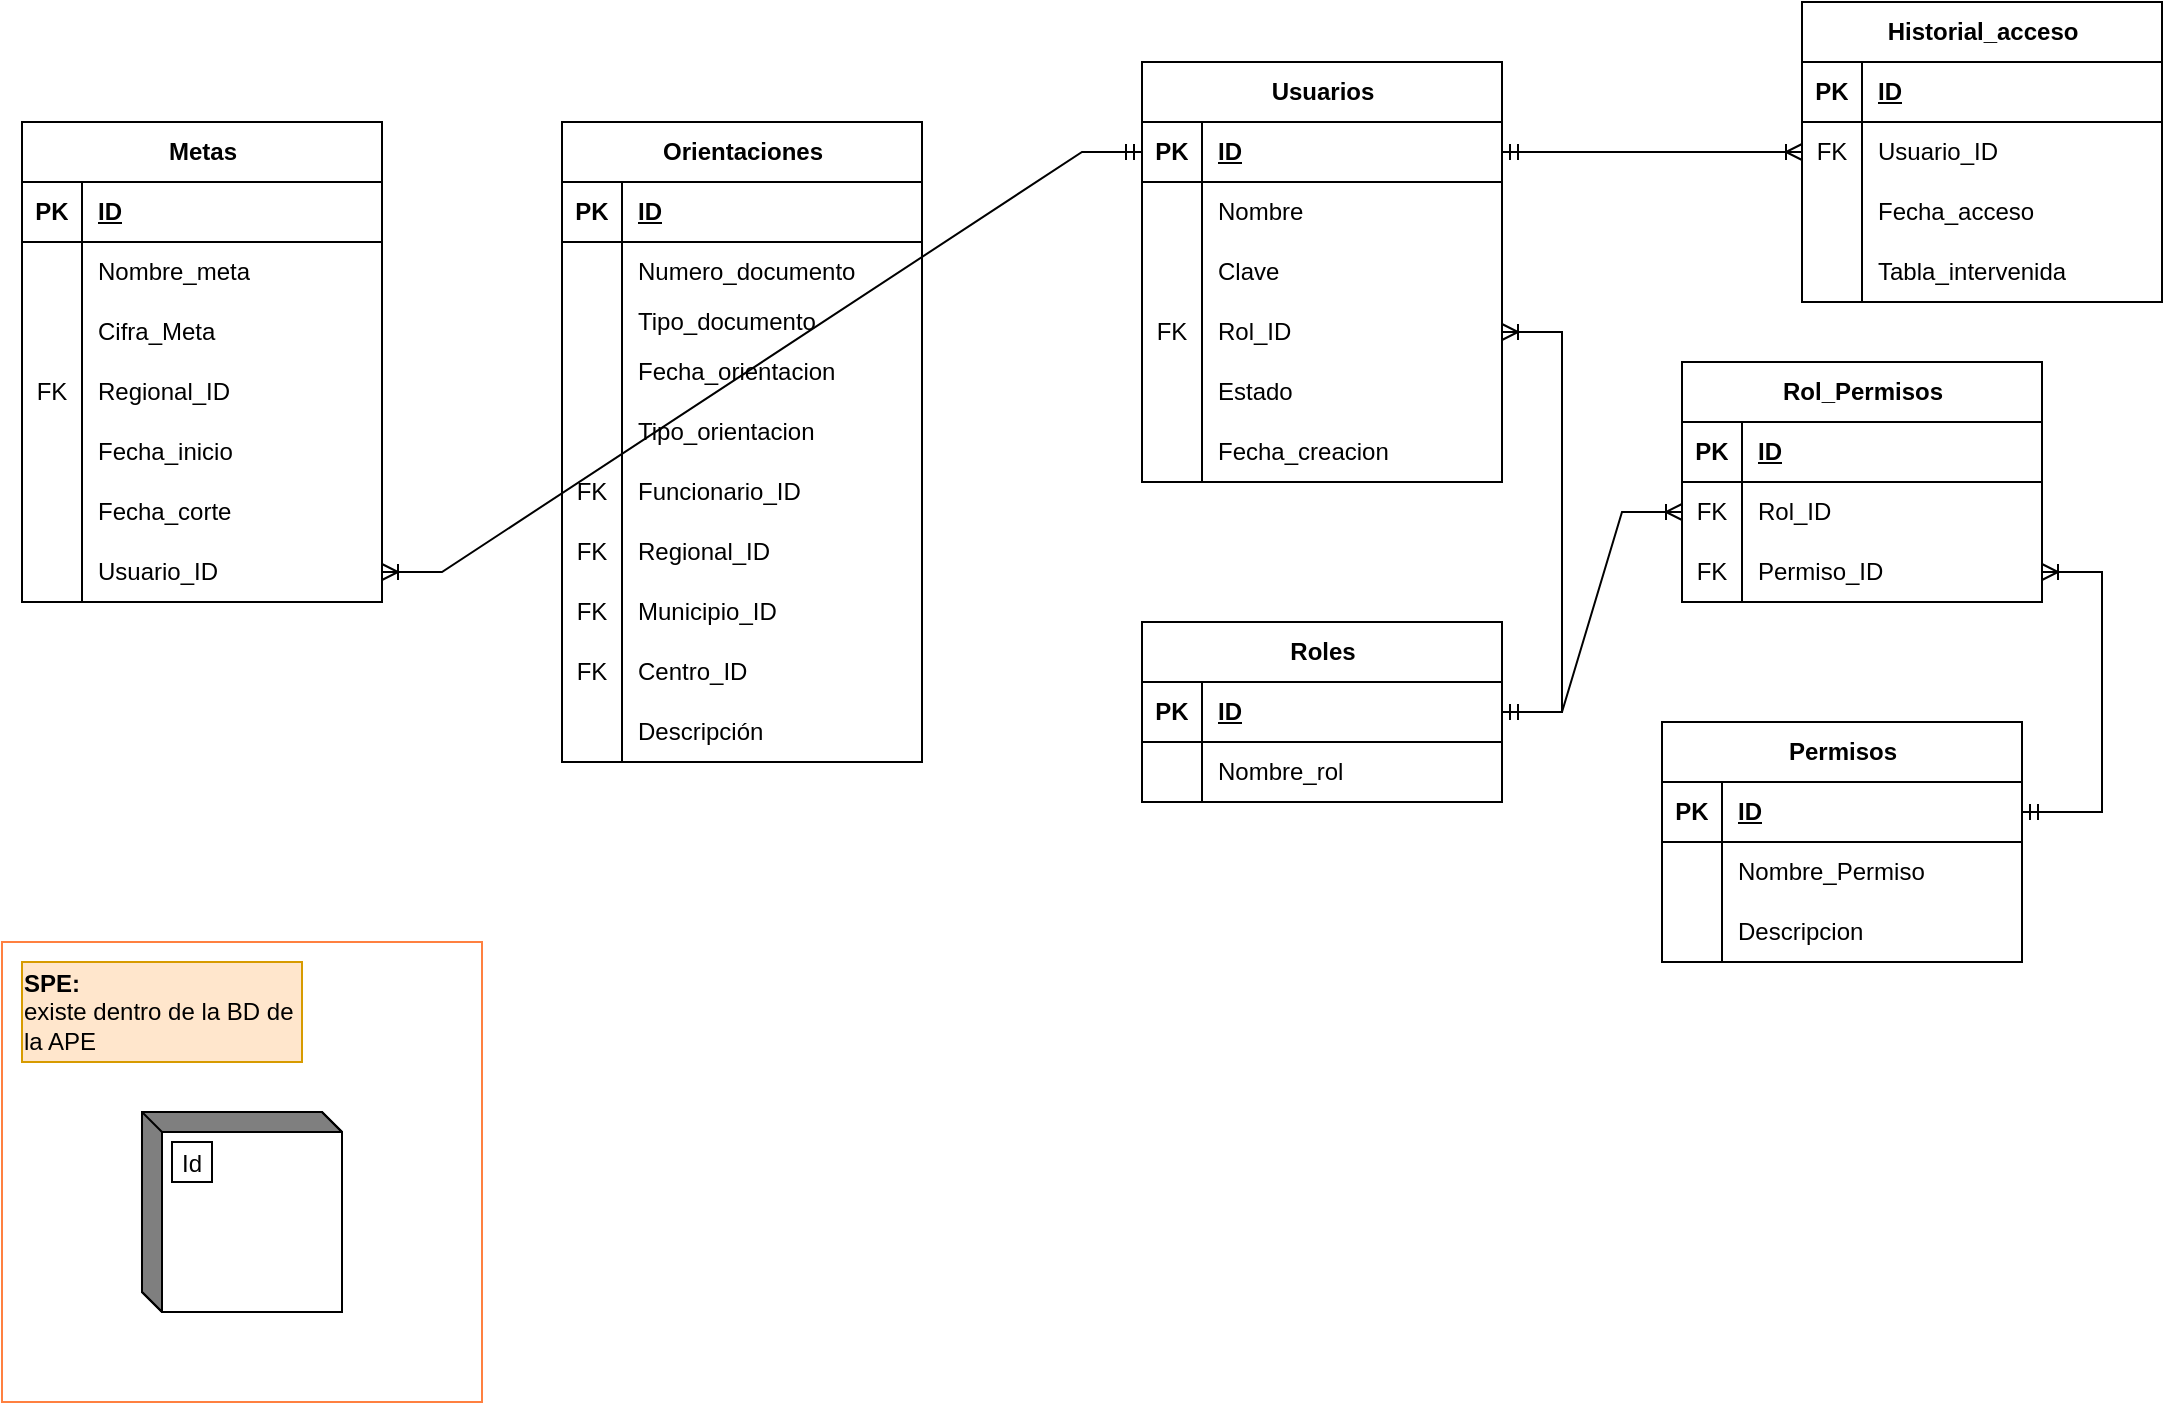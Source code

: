 <mxfile version="24.9.3">
  <diagram name="Page-1" id="6133507b-19e7-1e82-6fc7-422aa6c4b21f">
    <mxGraphModel dx="1290" dy="566" grid="1" gridSize="10" guides="1" tooltips="1" connect="1" arrows="1" fold="1" page="1" pageScale="1" pageWidth="1100" pageHeight="850" background="none" math="0" shadow="0">
      <root>
        <mxCell id="0" />
        <mxCell id="1" parent="0" />
        <mxCell id="ESO8Me-91Y46Z3Mk1eED-2" value="Orientaciones" style="shape=table;startSize=30;container=1;collapsible=1;childLayout=tableLayout;fixedRows=1;rowLines=0;fontStyle=1;align=center;resizeLast=1;html=1;" parent="1" vertex="1">
          <mxGeometry x="280" y="80" width="180" height="320" as="geometry" />
        </mxCell>
        <mxCell id="ESO8Me-91Y46Z3Mk1eED-3" value="" style="shape=tableRow;horizontal=0;startSize=0;swimlaneHead=0;swimlaneBody=0;fillColor=none;collapsible=0;dropTarget=0;points=[[0,0.5],[1,0.5]];portConstraint=eastwest;top=0;left=0;right=0;bottom=1;" parent="ESO8Me-91Y46Z3Mk1eED-2" vertex="1">
          <mxGeometry y="30" width="180" height="30" as="geometry" />
        </mxCell>
        <mxCell id="ESO8Me-91Y46Z3Mk1eED-4" value="PK" style="shape=partialRectangle;connectable=0;fillColor=none;top=0;left=0;bottom=0;right=0;fontStyle=1;overflow=hidden;whiteSpace=wrap;html=1;" parent="ESO8Me-91Y46Z3Mk1eED-3" vertex="1">
          <mxGeometry width="30" height="30" as="geometry">
            <mxRectangle width="30" height="30" as="alternateBounds" />
          </mxGeometry>
        </mxCell>
        <mxCell id="ESO8Me-91Y46Z3Mk1eED-5" value="ID" style="shape=partialRectangle;connectable=0;fillColor=none;top=0;left=0;bottom=0;right=0;align=left;spacingLeft=6;fontStyle=5;overflow=hidden;whiteSpace=wrap;html=1;" parent="ESO8Me-91Y46Z3Mk1eED-3" vertex="1">
          <mxGeometry x="30" width="150" height="30" as="geometry">
            <mxRectangle width="150" height="30" as="alternateBounds" />
          </mxGeometry>
        </mxCell>
        <mxCell id="ESO8Me-91Y46Z3Mk1eED-6" value="" style="shape=tableRow;horizontal=0;startSize=0;swimlaneHead=0;swimlaneBody=0;fillColor=none;collapsible=0;dropTarget=0;points=[[0,0.5],[1,0.5]];portConstraint=eastwest;top=0;left=0;right=0;bottom=0;" parent="ESO8Me-91Y46Z3Mk1eED-2" vertex="1">
          <mxGeometry y="60" width="180" height="30" as="geometry" />
        </mxCell>
        <mxCell id="ESO8Me-91Y46Z3Mk1eED-7" value="" style="shape=partialRectangle;connectable=0;fillColor=none;top=0;left=0;bottom=0;right=0;editable=1;overflow=hidden;whiteSpace=wrap;html=1;" parent="ESO8Me-91Y46Z3Mk1eED-6" vertex="1">
          <mxGeometry width="30" height="30" as="geometry">
            <mxRectangle width="30" height="30" as="alternateBounds" />
          </mxGeometry>
        </mxCell>
        <mxCell id="ESO8Me-91Y46Z3Mk1eED-8" value="Numero_documento" style="shape=partialRectangle;connectable=0;fillColor=none;top=0;left=0;bottom=0;right=0;align=left;spacingLeft=6;overflow=hidden;whiteSpace=wrap;html=1;" parent="ESO8Me-91Y46Z3Mk1eED-6" vertex="1">
          <mxGeometry x="30" width="150" height="30" as="geometry">
            <mxRectangle width="150" height="30" as="alternateBounds" />
          </mxGeometry>
        </mxCell>
        <mxCell id="ESO8Me-91Y46Z3Mk1eED-9" value="" style="shape=tableRow;horizontal=0;startSize=0;swimlaneHead=0;swimlaneBody=0;fillColor=none;collapsible=0;dropTarget=0;points=[[0,0.5],[1,0.5]];portConstraint=eastwest;top=0;left=0;right=0;bottom=0;" parent="ESO8Me-91Y46Z3Mk1eED-2" vertex="1">
          <mxGeometry y="90" width="180" height="20" as="geometry" />
        </mxCell>
        <mxCell id="ESO8Me-91Y46Z3Mk1eED-10" value="" style="shape=partialRectangle;connectable=0;fillColor=none;top=0;left=0;bottom=0;right=0;editable=1;overflow=hidden;whiteSpace=wrap;html=1;" parent="ESO8Me-91Y46Z3Mk1eED-9" vertex="1">
          <mxGeometry width="30" height="20" as="geometry">
            <mxRectangle width="30" height="20" as="alternateBounds" />
          </mxGeometry>
        </mxCell>
        <mxCell id="ESO8Me-91Y46Z3Mk1eED-11" value="Tipo_documento" style="shape=partialRectangle;connectable=0;fillColor=none;top=0;left=0;bottom=0;right=0;align=left;spacingLeft=6;overflow=hidden;whiteSpace=wrap;html=1;" parent="ESO8Me-91Y46Z3Mk1eED-9" vertex="1">
          <mxGeometry x="30" width="150" height="20" as="geometry">
            <mxRectangle width="150" height="20" as="alternateBounds" />
          </mxGeometry>
        </mxCell>
        <mxCell id="ESO8Me-91Y46Z3Mk1eED-12" value="" style="shape=tableRow;horizontal=0;startSize=0;swimlaneHead=0;swimlaneBody=0;fillColor=none;collapsible=0;dropTarget=0;points=[[0,0.5],[1,0.5]];portConstraint=eastwest;top=0;left=0;right=0;bottom=0;" parent="ESO8Me-91Y46Z3Mk1eED-2" vertex="1">
          <mxGeometry y="110" width="180" height="30" as="geometry" />
        </mxCell>
        <mxCell id="ESO8Me-91Y46Z3Mk1eED-13" value="" style="shape=partialRectangle;connectable=0;fillColor=none;top=0;left=0;bottom=0;right=0;editable=1;overflow=hidden;whiteSpace=wrap;html=1;" parent="ESO8Me-91Y46Z3Mk1eED-12" vertex="1">
          <mxGeometry width="30" height="30" as="geometry">
            <mxRectangle width="30" height="30" as="alternateBounds" />
          </mxGeometry>
        </mxCell>
        <mxCell id="ESO8Me-91Y46Z3Mk1eED-14" value="Fecha_orientacion" style="shape=partialRectangle;connectable=0;fillColor=none;top=0;left=0;bottom=0;right=0;align=left;spacingLeft=6;overflow=hidden;whiteSpace=wrap;html=1;" parent="ESO8Me-91Y46Z3Mk1eED-12" vertex="1">
          <mxGeometry x="30" width="150" height="30" as="geometry">
            <mxRectangle width="150" height="30" as="alternateBounds" />
          </mxGeometry>
        </mxCell>
        <mxCell id="ESO8Me-91Y46Z3Mk1eED-16" value="" style="shape=tableRow;horizontal=0;startSize=0;swimlaneHead=0;swimlaneBody=0;fillColor=none;collapsible=0;dropTarget=0;points=[[0,0.5],[1,0.5]];portConstraint=eastwest;top=0;left=0;right=0;bottom=0;" parent="ESO8Me-91Y46Z3Mk1eED-2" vertex="1">
          <mxGeometry y="140" width="180" height="30" as="geometry" />
        </mxCell>
        <mxCell id="ESO8Me-91Y46Z3Mk1eED-17" value="" style="shape=partialRectangle;connectable=0;fillColor=none;top=0;left=0;bottom=0;right=0;editable=1;overflow=hidden;whiteSpace=wrap;html=1;" parent="ESO8Me-91Y46Z3Mk1eED-16" vertex="1">
          <mxGeometry width="30" height="30" as="geometry">
            <mxRectangle width="30" height="30" as="alternateBounds" />
          </mxGeometry>
        </mxCell>
        <mxCell id="ESO8Me-91Y46Z3Mk1eED-18" value="Tipo_orientacion" style="shape=partialRectangle;connectable=0;fillColor=none;top=0;left=0;bottom=0;right=0;align=left;spacingLeft=6;overflow=hidden;whiteSpace=wrap;html=1;" parent="ESO8Me-91Y46Z3Mk1eED-16" vertex="1">
          <mxGeometry x="30" width="150" height="30" as="geometry">
            <mxRectangle width="150" height="30" as="alternateBounds" />
          </mxGeometry>
        </mxCell>
        <mxCell id="ESO8Me-91Y46Z3Mk1eED-19" value="" style="shape=tableRow;horizontal=0;startSize=0;swimlaneHead=0;swimlaneBody=0;fillColor=none;collapsible=0;dropTarget=0;points=[[0,0.5],[1,0.5]];portConstraint=eastwest;top=0;left=0;right=0;bottom=0;" parent="ESO8Me-91Y46Z3Mk1eED-2" vertex="1">
          <mxGeometry y="170" width="180" height="30" as="geometry" />
        </mxCell>
        <mxCell id="ESO8Me-91Y46Z3Mk1eED-20" value="FK" style="shape=partialRectangle;connectable=0;fillColor=none;top=0;left=0;bottom=0;right=0;editable=1;overflow=hidden;whiteSpace=wrap;html=1;" parent="ESO8Me-91Y46Z3Mk1eED-19" vertex="1">
          <mxGeometry width="30" height="30" as="geometry">
            <mxRectangle width="30" height="30" as="alternateBounds" />
          </mxGeometry>
        </mxCell>
        <mxCell id="ESO8Me-91Y46Z3Mk1eED-21" value="Funcionario_ID" style="shape=partialRectangle;connectable=0;fillColor=none;top=0;left=0;bottom=0;right=0;align=left;spacingLeft=6;overflow=hidden;whiteSpace=wrap;html=1;" parent="ESO8Me-91Y46Z3Mk1eED-19" vertex="1">
          <mxGeometry x="30" width="150" height="30" as="geometry">
            <mxRectangle width="150" height="30" as="alternateBounds" />
          </mxGeometry>
        </mxCell>
        <mxCell id="ESO8Me-91Y46Z3Mk1eED-22" value="" style="shape=tableRow;horizontal=0;startSize=0;swimlaneHead=0;swimlaneBody=0;fillColor=none;collapsible=0;dropTarget=0;points=[[0,0.5],[1,0.5]];portConstraint=eastwest;top=0;left=0;right=0;bottom=0;" parent="ESO8Me-91Y46Z3Mk1eED-2" vertex="1">
          <mxGeometry y="200" width="180" height="30" as="geometry" />
        </mxCell>
        <mxCell id="ESO8Me-91Y46Z3Mk1eED-23" value="&lt;div&gt;FK&lt;/div&gt;" style="shape=partialRectangle;connectable=0;fillColor=none;top=0;left=0;bottom=0;right=0;editable=1;overflow=hidden;whiteSpace=wrap;html=1;" parent="ESO8Me-91Y46Z3Mk1eED-22" vertex="1">
          <mxGeometry width="30" height="30" as="geometry">
            <mxRectangle width="30" height="30" as="alternateBounds" />
          </mxGeometry>
        </mxCell>
        <mxCell id="ESO8Me-91Y46Z3Mk1eED-24" value="Regional_ID" style="shape=partialRectangle;connectable=0;fillColor=none;top=0;left=0;bottom=0;right=0;align=left;spacingLeft=6;overflow=hidden;whiteSpace=wrap;html=1;" parent="ESO8Me-91Y46Z3Mk1eED-22" vertex="1">
          <mxGeometry x="30" width="150" height="30" as="geometry">
            <mxRectangle width="150" height="30" as="alternateBounds" />
          </mxGeometry>
        </mxCell>
        <mxCell id="ESO8Me-91Y46Z3Mk1eED-25" value="" style="shape=tableRow;horizontal=0;startSize=0;swimlaneHead=0;swimlaneBody=0;fillColor=none;collapsible=0;dropTarget=0;points=[[0,0.5],[1,0.5]];portConstraint=eastwest;top=0;left=0;right=0;bottom=0;" parent="ESO8Me-91Y46Z3Mk1eED-2" vertex="1">
          <mxGeometry y="230" width="180" height="30" as="geometry" />
        </mxCell>
        <mxCell id="ESO8Me-91Y46Z3Mk1eED-26" value="FK" style="shape=partialRectangle;connectable=0;fillColor=none;top=0;left=0;bottom=0;right=0;editable=1;overflow=hidden;whiteSpace=wrap;html=1;" parent="ESO8Me-91Y46Z3Mk1eED-25" vertex="1">
          <mxGeometry width="30" height="30" as="geometry">
            <mxRectangle width="30" height="30" as="alternateBounds" />
          </mxGeometry>
        </mxCell>
        <mxCell id="ESO8Me-91Y46Z3Mk1eED-27" value="Municipio_ID" style="shape=partialRectangle;connectable=0;fillColor=none;top=0;left=0;bottom=0;right=0;align=left;spacingLeft=6;overflow=hidden;whiteSpace=wrap;html=1;" parent="ESO8Me-91Y46Z3Mk1eED-25" vertex="1">
          <mxGeometry x="30" width="150" height="30" as="geometry">
            <mxRectangle width="150" height="30" as="alternateBounds" />
          </mxGeometry>
        </mxCell>
        <mxCell id="ESO8Me-91Y46Z3Mk1eED-31" value="" style="shape=tableRow;horizontal=0;startSize=0;swimlaneHead=0;swimlaneBody=0;fillColor=none;collapsible=0;dropTarget=0;points=[[0,0.5],[1,0.5]];portConstraint=eastwest;top=0;left=0;right=0;bottom=0;" parent="ESO8Me-91Y46Z3Mk1eED-2" vertex="1">
          <mxGeometry y="260" width="180" height="30" as="geometry" />
        </mxCell>
        <mxCell id="ESO8Me-91Y46Z3Mk1eED-32" value="FK" style="shape=partialRectangle;connectable=0;fillColor=none;top=0;left=0;bottom=0;right=0;editable=1;overflow=hidden;whiteSpace=wrap;html=1;" parent="ESO8Me-91Y46Z3Mk1eED-31" vertex="1">
          <mxGeometry width="30" height="30" as="geometry">
            <mxRectangle width="30" height="30" as="alternateBounds" />
          </mxGeometry>
        </mxCell>
        <mxCell id="ESO8Me-91Y46Z3Mk1eED-33" value="Centro_ID" style="shape=partialRectangle;connectable=0;fillColor=none;top=0;left=0;bottom=0;right=0;align=left;spacingLeft=6;overflow=hidden;whiteSpace=wrap;html=1;" parent="ESO8Me-91Y46Z3Mk1eED-31" vertex="1">
          <mxGeometry x="30" width="150" height="30" as="geometry">
            <mxRectangle width="150" height="30" as="alternateBounds" />
          </mxGeometry>
        </mxCell>
        <mxCell id="ESO8Me-91Y46Z3Mk1eED-34" value="" style="shape=tableRow;horizontal=0;startSize=0;swimlaneHead=0;swimlaneBody=0;fillColor=none;collapsible=0;dropTarget=0;points=[[0,0.5],[1,0.5]];portConstraint=eastwest;top=0;left=0;right=0;bottom=0;" parent="ESO8Me-91Y46Z3Mk1eED-2" vertex="1">
          <mxGeometry y="290" width="180" height="30" as="geometry" />
        </mxCell>
        <mxCell id="ESO8Me-91Y46Z3Mk1eED-35" value="" style="shape=partialRectangle;connectable=0;fillColor=none;top=0;left=0;bottom=0;right=0;editable=1;overflow=hidden;whiteSpace=wrap;html=1;" parent="ESO8Me-91Y46Z3Mk1eED-34" vertex="1">
          <mxGeometry width="30" height="30" as="geometry">
            <mxRectangle width="30" height="30" as="alternateBounds" />
          </mxGeometry>
        </mxCell>
        <mxCell id="ESO8Me-91Y46Z3Mk1eED-36" value="Descripción" style="shape=partialRectangle;connectable=0;fillColor=none;top=0;left=0;bottom=0;right=0;align=left;spacingLeft=6;overflow=hidden;whiteSpace=wrap;html=1;" parent="ESO8Me-91Y46Z3Mk1eED-34" vertex="1">
          <mxGeometry x="30" width="150" height="30" as="geometry">
            <mxRectangle width="150" height="30" as="alternateBounds" />
          </mxGeometry>
        </mxCell>
        <mxCell id="ESO8Me-91Y46Z3Mk1eED-46" value="Metas" style="shape=table;startSize=30;container=1;collapsible=1;childLayout=tableLayout;fixedRows=1;rowLines=0;fontStyle=1;align=center;resizeLast=1;html=1;" parent="1" vertex="1">
          <mxGeometry x="10" y="80" width="180" height="240" as="geometry" />
        </mxCell>
        <mxCell id="ESO8Me-91Y46Z3Mk1eED-47" value="" style="shape=tableRow;horizontal=0;startSize=0;swimlaneHead=0;swimlaneBody=0;fillColor=none;collapsible=0;dropTarget=0;points=[[0,0.5],[1,0.5]];portConstraint=eastwest;top=0;left=0;right=0;bottom=1;" parent="ESO8Me-91Y46Z3Mk1eED-46" vertex="1">
          <mxGeometry y="30" width="180" height="30" as="geometry" />
        </mxCell>
        <mxCell id="ESO8Me-91Y46Z3Mk1eED-48" value="PK" style="shape=partialRectangle;connectable=0;fillColor=none;top=0;left=0;bottom=0;right=0;fontStyle=1;overflow=hidden;whiteSpace=wrap;html=1;" parent="ESO8Me-91Y46Z3Mk1eED-47" vertex="1">
          <mxGeometry width="30" height="30" as="geometry">
            <mxRectangle width="30" height="30" as="alternateBounds" />
          </mxGeometry>
        </mxCell>
        <mxCell id="ESO8Me-91Y46Z3Mk1eED-49" value="ID" style="shape=partialRectangle;connectable=0;fillColor=none;top=0;left=0;bottom=0;right=0;align=left;spacingLeft=6;fontStyle=5;overflow=hidden;whiteSpace=wrap;html=1;" parent="ESO8Me-91Y46Z3Mk1eED-47" vertex="1">
          <mxGeometry x="30" width="150" height="30" as="geometry">
            <mxRectangle width="150" height="30" as="alternateBounds" />
          </mxGeometry>
        </mxCell>
        <mxCell id="ESO8Me-91Y46Z3Mk1eED-50" value="" style="shape=tableRow;horizontal=0;startSize=0;swimlaneHead=0;swimlaneBody=0;fillColor=none;collapsible=0;dropTarget=0;points=[[0,0.5],[1,0.5]];portConstraint=eastwest;top=0;left=0;right=0;bottom=0;" parent="ESO8Me-91Y46Z3Mk1eED-46" vertex="1">
          <mxGeometry y="60" width="180" height="30" as="geometry" />
        </mxCell>
        <mxCell id="ESO8Me-91Y46Z3Mk1eED-51" value="" style="shape=partialRectangle;connectable=0;fillColor=none;top=0;left=0;bottom=0;right=0;editable=1;overflow=hidden;whiteSpace=wrap;html=1;" parent="ESO8Me-91Y46Z3Mk1eED-50" vertex="1">
          <mxGeometry width="30" height="30" as="geometry">
            <mxRectangle width="30" height="30" as="alternateBounds" />
          </mxGeometry>
        </mxCell>
        <mxCell id="ESO8Me-91Y46Z3Mk1eED-52" value="Nombre_meta" style="shape=partialRectangle;connectable=0;fillColor=none;top=0;left=0;bottom=0;right=0;align=left;spacingLeft=6;overflow=hidden;whiteSpace=wrap;html=1;" parent="ESO8Me-91Y46Z3Mk1eED-50" vertex="1">
          <mxGeometry x="30" width="150" height="30" as="geometry">
            <mxRectangle width="150" height="30" as="alternateBounds" />
          </mxGeometry>
        </mxCell>
        <mxCell id="ESO8Me-91Y46Z3Mk1eED-53" value="" style="shape=tableRow;horizontal=0;startSize=0;swimlaneHead=0;swimlaneBody=0;fillColor=none;collapsible=0;dropTarget=0;points=[[0,0.5],[1,0.5]];portConstraint=eastwest;top=0;left=0;right=0;bottom=0;" parent="ESO8Me-91Y46Z3Mk1eED-46" vertex="1">
          <mxGeometry y="90" width="180" height="30" as="geometry" />
        </mxCell>
        <mxCell id="ESO8Me-91Y46Z3Mk1eED-54" value="" style="shape=partialRectangle;connectable=0;fillColor=none;top=0;left=0;bottom=0;right=0;editable=1;overflow=hidden;whiteSpace=wrap;html=1;" parent="ESO8Me-91Y46Z3Mk1eED-53" vertex="1">
          <mxGeometry width="30" height="30" as="geometry">
            <mxRectangle width="30" height="30" as="alternateBounds" />
          </mxGeometry>
        </mxCell>
        <mxCell id="ESO8Me-91Y46Z3Mk1eED-55" value="Cifra_Meta" style="shape=partialRectangle;connectable=0;fillColor=none;top=0;left=0;bottom=0;right=0;align=left;spacingLeft=6;overflow=hidden;whiteSpace=wrap;html=1;" parent="ESO8Me-91Y46Z3Mk1eED-53" vertex="1">
          <mxGeometry x="30" width="150" height="30" as="geometry">
            <mxRectangle width="150" height="30" as="alternateBounds" />
          </mxGeometry>
        </mxCell>
        <mxCell id="ESO8Me-91Y46Z3Mk1eED-56" value="" style="shape=tableRow;horizontal=0;startSize=0;swimlaneHead=0;swimlaneBody=0;fillColor=none;collapsible=0;dropTarget=0;points=[[0,0.5],[1,0.5]];portConstraint=eastwest;top=0;left=0;right=0;bottom=0;" parent="ESO8Me-91Y46Z3Mk1eED-46" vertex="1">
          <mxGeometry y="120" width="180" height="30" as="geometry" />
        </mxCell>
        <mxCell id="ESO8Me-91Y46Z3Mk1eED-57" value="FK" style="shape=partialRectangle;connectable=0;fillColor=none;top=0;left=0;bottom=0;right=0;editable=1;overflow=hidden;whiteSpace=wrap;html=1;" parent="ESO8Me-91Y46Z3Mk1eED-56" vertex="1">
          <mxGeometry width="30" height="30" as="geometry">
            <mxRectangle width="30" height="30" as="alternateBounds" />
          </mxGeometry>
        </mxCell>
        <mxCell id="ESO8Me-91Y46Z3Mk1eED-58" value="Regional_ID" style="shape=partialRectangle;connectable=0;fillColor=none;top=0;left=0;bottom=0;right=0;align=left;spacingLeft=6;overflow=hidden;whiteSpace=wrap;html=1;" parent="ESO8Me-91Y46Z3Mk1eED-56" vertex="1">
          <mxGeometry x="30" width="150" height="30" as="geometry">
            <mxRectangle width="150" height="30" as="alternateBounds" />
          </mxGeometry>
        </mxCell>
        <mxCell id="ESO8Me-91Y46Z3Mk1eED-59" value="" style="shape=tableRow;horizontal=0;startSize=0;swimlaneHead=0;swimlaneBody=0;fillColor=none;collapsible=0;dropTarget=0;points=[[0,0.5],[1,0.5]];portConstraint=eastwest;top=0;left=0;right=0;bottom=0;" parent="ESO8Me-91Y46Z3Mk1eED-46" vertex="1">
          <mxGeometry y="150" width="180" height="30" as="geometry" />
        </mxCell>
        <mxCell id="ESO8Me-91Y46Z3Mk1eED-60" value="" style="shape=partialRectangle;connectable=0;fillColor=none;top=0;left=0;bottom=0;right=0;editable=1;overflow=hidden;whiteSpace=wrap;html=1;" parent="ESO8Me-91Y46Z3Mk1eED-59" vertex="1">
          <mxGeometry width="30" height="30" as="geometry">
            <mxRectangle width="30" height="30" as="alternateBounds" />
          </mxGeometry>
        </mxCell>
        <mxCell id="ESO8Me-91Y46Z3Mk1eED-61" value="Fecha_inicio" style="shape=partialRectangle;connectable=0;fillColor=none;top=0;left=0;bottom=0;right=0;align=left;spacingLeft=6;overflow=hidden;whiteSpace=wrap;html=1;" parent="ESO8Me-91Y46Z3Mk1eED-59" vertex="1">
          <mxGeometry x="30" width="150" height="30" as="geometry">
            <mxRectangle width="150" height="30" as="alternateBounds" />
          </mxGeometry>
        </mxCell>
        <mxCell id="ESO8Me-91Y46Z3Mk1eED-62" value="" style="shape=tableRow;horizontal=0;startSize=0;swimlaneHead=0;swimlaneBody=0;fillColor=none;collapsible=0;dropTarget=0;points=[[0,0.5],[1,0.5]];portConstraint=eastwest;top=0;left=0;right=0;bottom=0;" parent="ESO8Me-91Y46Z3Mk1eED-46" vertex="1">
          <mxGeometry y="180" width="180" height="30" as="geometry" />
        </mxCell>
        <mxCell id="ESO8Me-91Y46Z3Mk1eED-63" value="" style="shape=partialRectangle;connectable=0;fillColor=none;top=0;left=0;bottom=0;right=0;editable=1;overflow=hidden;whiteSpace=wrap;html=1;" parent="ESO8Me-91Y46Z3Mk1eED-62" vertex="1">
          <mxGeometry width="30" height="30" as="geometry">
            <mxRectangle width="30" height="30" as="alternateBounds" />
          </mxGeometry>
        </mxCell>
        <mxCell id="ESO8Me-91Y46Z3Mk1eED-64" value="Fecha_corte" style="shape=partialRectangle;connectable=0;fillColor=none;top=0;left=0;bottom=0;right=0;align=left;spacingLeft=6;overflow=hidden;whiteSpace=wrap;html=1;" parent="ESO8Me-91Y46Z3Mk1eED-62" vertex="1">
          <mxGeometry x="30" width="150" height="30" as="geometry">
            <mxRectangle width="150" height="30" as="alternateBounds" />
          </mxGeometry>
        </mxCell>
        <mxCell id="ESO8Me-91Y46Z3Mk1eED-306" value="" style="shape=tableRow;horizontal=0;startSize=0;swimlaneHead=0;swimlaneBody=0;fillColor=none;collapsible=0;dropTarget=0;points=[[0,0.5],[1,0.5]];portConstraint=eastwest;top=0;left=0;right=0;bottom=0;" parent="ESO8Me-91Y46Z3Mk1eED-46" vertex="1">
          <mxGeometry y="210" width="180" height="30" as="geometry" />
        </mxCell>
        <mxCell id="ESO8Me-91Y46Z3Mk1eED-307" value="" style="shape=partialRectangle;connectable=0;fillColor=none;top=0;left=0;bottom=0;right=0;editable=1;overflow=hidden;whiteSpace=wrap;html=1;" parent="ESO8Me-91Y46Z3Mk1eED-306" vertex="1">
          <mxGeometry width="30" height="30" as="geometry">
            <mxRectangle width="30" height="30" as="alternateBounds" />
          </mxGeometry>
        </mxCell>
        <mxCell id="ESO8Me-91Y46Z3Mk1eED-308" value="Usuario_ID" style="shape=partialRectangle;connectable=0;fillColor=none;top=0;left=0;bottom=0;right=0;align=left;spacingLeft=6;overflow=hidden;whiteSpace=wrap;html=1;" parent="ESO8Me-91Y46Z3Mk1eED-306" vertex="1">
          <mxGeometry x="30" width="150" height="30" as="geometry">
            <mxRectangle width="150" height="30" as="alternateBounds" />
          </mxGeometry>
        </mxCell>
        <mxCell id="ESO8Me-91Y46Z3Mk1eED-224" value="Usuarios" style="shape=table;startSize=30;container=1;collapsible=1;childLayout=tableLayout;fixedRows=1;rowLines=0;fontStyle=1;align=center;resizeLast=1;html=1;" parent="1" vertex="1">
          <mxGeometry x="570" y="50" width="180" height="210" as="geometry" />
        </mxCell>
        <mxCell id="ESO8Me-91Y46Z3Mk1eED-225" value="" style="shape=tableRow;horizontal=0;startSize=0;swimlaneHead=0;swimlaneBody=0;fillColor=none;collapsible=0;dropTarget=0;points=[[0,0.5],[1,0.5]];portConstraint=eastwest;top=0;left=0;right=0;bottom=1;" parent="ESO8Me-91Y46Z3Mk1eED-224" vertex="1">
          <mxGeometry y="30" width="180" height="30" as="geometry" />
        </mxCell>
        <mxCell id="ESO8Me-91Y46Z3Mk1eED-226" value="PK" style="shape=partialRectangle;connectable=0;fillColor=none;top=0;left=0;bottom=0;right=0;fontStyle=1;overflow=hidden;whiteSpace=wrap;html=1;" parent="ESO8Me-91Y46Z3Mk1eED-225" vertex="1">
          <mxGeometry width="30" height="30" as="geometry">
            <mxRectangle width="30" height="30" as="alternateBounds" />
          </mxGeometry>
        </mxCell>
        <mxCell id="ESO8Me-91Y46Z3Mk1eED-227" value="ID" style="shape=partialRectangle;connectable=0;fillColor=none;top=0;left=0;bottom=0;right=0;align=left;spacingLeft=6;fontStyle=5;overflow=hidden;whiteSpace=wrap;html=1;" parent="ESO8Me-91Y46Z3Mk1eED-225" vertex="1">
          <mxGeometry x="30" width="150" height="30" as="geometry">
            <mxRectangle width="150" height="30" as="alternateBounds" />
          </mxGeometry>
        </mxCell>
        <mxCell id="ESO8Me-91Y46Z3Mk1eED-228" value="" style="shape=tableRow;horizontal=0;startSize=0;swimlaneHead=0;swimlaneBody=0;fillColor=none;collapsible=0;dropTarget=0;points=[[0,0.5],[1,0.5]];portConstraint=eastwest;top=0;left=0;right=0;bottom=0;" parent="ESO8Me-91Y46Z3Mk1eED-224" vertex="1">
          <mxGeometry y="60" width="180" height="30" as="geometry" />
        </mxCell>
        <mxCell id="ESO8Me-91Y46Z3Mk1eED-229" value="" style="shape=partialRectangle;connectable=0;fillColor=none;top=0;left=0;bottom=0;right=0;editable=1;overflow=hidden;whiteSpace=wrap;html=1;" parent="ESO8Me-91Y46Z3Mk1eED-228" vertex="1">
          <mxGeometry width="30" height="30" as="geometry">
            <mxRectangle width="30" height="30" as="alternateBounds" />
          </mxGeometry>
        </mxCell>
        <mxCell id="ESO8Me-91Y46Z3Mk1eED-230" value="Nombre&lt;span style=&quot;white-space: pre;&quot;&gt;&#x9;&lt;/span&gt;" style="shape=partialRectangle;connectable=0;fillColor=none;top=0;left=0;bottom=0;right=0;align=left;spacingLeft=6;overflow=hidden;whiteSpace=wrap;html=1;" parent="ESO8Me-91Y46Z3Mk1eED-228" vertex="1">
          <mxGeometry x="30" width="150" height="30" as="geometry">
            <mxRectangle width="150" height="30" as="alternateBounds" />
          </mxGeometry>
        </mxCell>
        <mxCell id="ESO8Me-91Y46Z3Mk1eED-231" value="" style="shape=tableRow;horizontal=0;startSize=0;swimlaneHead=0;swimlaneBody=0;fillColor=none;collapsible=0;dropTarget=0;points=[[0,0.5],[1,0.5]];portConstraint=eastwest;top=0;left=0;right=0;bottom=0;" parent="ESO8Me-91Y46Z3Mk1eED-224" vertex="1">
          <mxGeometry y="90" width="180" height="30" as="geometry" />
        </mxCell>
        <mxCell id="ESO8Me-91Y46Z3Mk1eED-232" value="" style="shape=partialRectangle;connectable=0;fillColor=none;top=0;left=0;bottom=0;right=0;editable=1;overflow=hidden;whiteSpace=wrap;html=1;" parent="ESO8Me-91Y46Z3Mk1eED-231" vertex="1">
          <mxGeometry width="30" height="30" as="geometry">
            <mxRectangle width="30" height="30" as="alternateBounds" />
          </mxGeometry>
        </mxCell>
        <mxCell id="ESO8Me-91Y46Z3Mk1eED-233" value="Clave" style="shape=partialRectangle;connectable=0;fillColor=none;top=0;left=0;bottom=0;right=0;align=left;spacingLeft=6;overflow=hidden;whiteSpace=wrap;html=1;" parent="ESO8Me-91Y46Z3Mk1eED-231" vertex="1">
          <mxGeometry x="30" width="150" height="30" as="geometry">
            <mxRectangle width="150" height="30" as="alternateBounds" />
          </mxGeometry>
        </mxCell>
        <mxCell id="ESO8Me-91Y46Z3Mk1eED-234" value="" style="shape=tableRow;horizontal=0;startSize=0;swimlaneHead=0;swimlaneBody=0;fillColor=none;collapsible=0;dropTarget=0;points=[[0,0.5],[1,0.5]];portConstraint=eastwest;top=0;left=0;right=0;bottom=0;" parent="ESO8Me-91Y46Z3Mk1eED-224" vertex="1">
          <mxGeometry y="120" width="180" height="30" as="geometry" />
        </mxCell>
        <mxCell id="ESO8Me-91Y46Z3Mk1eED-235" value="FK" style="shape=partialRectangle;connectable=0;fillColor=none;top=0;left=0;bottom=0;right=0;editable=1;overflow=hidden;whiteSpace=wrap;html=1;" parent="ESO8Me-91Y46Z3Mk1eED-234" vertex="1">
          <mxGeometry width="30" height="30" as="geometry">
            <mxRectangle width="30" height="30" as="alternateBounds" />
          </mxGeometry>
        </mxCell>
        <mxCell id="ESO8Me-91Y46Z3Mk1eED-236" value="Rol_ID" style="shape=partialRectangle;connectable=0;fillColor=none;top=0;left=0;bottom=0;right=0;align=left;spacingLeft=6;overflow=hidden;whiteSpace=wrap;html=1;" parent="ESO8Me-91Y46Z3Mk1eED-234" vertex="1">
          <mxGeometry x="30" width="150" height="30" as="geometry">
            <mxRectangle width="150" height="30" as="alternateBounds" />
          </mxGeometry>
        </mxCell>
        <mxCell id="ESO8Me-91Y46Z3Mk1eED-237" value="" style="shape=tableRow;horizontal=0;startSize=0;swimlaneHead=0;swimlaneBody=0;fillColor=none;collapsible=0;dropTarget=0;points=[[0,0.5],[1,0.5]];portConstraint=eastwest;top=0;left=0;right=0;bottom=0;" parent="ESO8Me-91Y46Z3Mk1eED-224" vertex="1">
          <mxGeometry y="150" width="180" height="30" as="geometry" />
        </mxCell>
        <mxCell id="ESO8Me-91Y46Z3Mk1eED-238" value="" style="shape=partialRectangle;connectable=0;fillColor=none;top=0;left=0;bottom=0;right=0;editable=1;overflow=hidden;whiteSpace=wrap;html=1;" parent="ESO8Me-91Y46Z3Mk1eED-237" vertex="1">
          <mxGeometry width="30" height="30" as="geometry">
            <mxRectangle width="30" height="30" as="alternateBounds" />
          </mxGeometry>
        </mxCell>
        <mxCell id="ESO8Me-91Y46Z3Mk1eED-239" value="Estado" style="shape=partialRectangle;connectable=0;fillColor=none;top=0;left=0;bottom=0;right=0;align=left;spacingLeft=6;overflow=hidden;whiteSpace=wrap;html=1;" parent="ESO8Me-91Y46Z3Mk1eED-237" vertex="1">
          <mxGeometry x="30" width="150" height="30" as="geometry">
            <mxRectangle width="150" height="30" as="alternateBounds" />
          </mxGeometry>
        </mxCell>
        <mxCell id="ESO8Me-91Y46Z3Mk1eED-240" value="" style="shape=tableRow;horizontal=0;startSize=0;swimlaneHead=0;swimlaneBody=0;fillColor=none;collapsible=0;dropTarget=0;points=[[0,0.5],[1,0.5]];portConstraint=eastwest;top=0;left=0;right=0;bottom=0;" parent="ESO8Me-91Y46Z3Mk1eED-224" vertex="1">
          <mxGeometry y="180" width="180" height="30" as="geometry" />
        </mxCell>
        <mxCell id="ESO8Me-91Y46Z3Mk1eED-241" value="" style="shape=partialRectangle;connectable=0;fillColor=none;top=0;left=0;bottom=0;right=0;editable=1;overflow=hidden;whiteSpace=wrap;html=1;" parent="ESO8Me-91Y46Z3Mk1eED-240" vertex="1">
          <mxGeometry width="30" height="30" as="geometry">
            <mxRectangle width="30" height="30" as="alternateBounds" />
          </mxGeometry>
        </mxCell>
        <mxCell id="ESO8Me-91Y46Z3Mk1eED-242" value="Fecha_creacion" style="shape=partialRectangle;connectable=0;fillColor=none;top=0;left=0;bottom=0;right=0;align=left;spacingLeft=6;overflow=hidden;whiteSpace=wrap;html=1;" parent="ESO8Me-91Y46Z3Mk1eED-240" vertex="1">
          <mxGeometry x="30" width="150" height="30" as="geometry">
            <mxRectangle width="150" height="30" as="alternateBounds" />
          </mxGeometry>
        </mxCell>
        <mxCell id="ESO8Me-91Y46Z3Mk1eED-243" value="Roles" style="shape=table;startSize=30;container=1;collapsible=1;childLayout=tableLayout;fixedRows=1;rowLines=0;fontStyle=1;align=center;resizeLast=1;html=1;" parent="1" vertex="1">
          <mxGeometry x="570" y="330" width="180" height="90" as="geometry" />
        </mxCell>
        <mxCell id="ESO8Me-91Y46Z3Mk1eED-244" value="" style="shape=tableRow;horizontal=0;startSize=0;swimlaneHead=0;swimlaneBody=0;fillColor=none;collapsible=0;dropTarget=0;points=[[0,0.5],[1,0.5]];portConstraint=eastwest;top=0;left=0;right=0;bottom=1;" parent="ESO8Me-91Y46Z3Mk1eED-243" vertex="1">
          <mxGeometry y="30" width="180" height="30" as="geometry" />
        </mxCell>
        <mxCell id="ESO8Me-91Y46Z3Mk1eED-245" value="PK" style="shape=partialRectangle;connectable=0;fillColor=none;top=0;left=0;bottom=0;right=0;fontStyle=1;overflow=hidden;whiteSpace=wrap;html=1;" parent="ESO8Me-91Y46Z3Mk1eED-244" vertex="1">
          <mxGeometry width="30" height="30" as="geometry">
            <mxRectangle width="30" height="30" as="alternateBounds" />
          </mxGeometry>
        </mxCell>
        <mxCell id="ESO8Me-91Y46Z3Mk1eED-246" value="ID" style="shape=partialRectangle;connectable=0;fillColor=none;top=0;left=0;bottom=0;right=0;align=left;spacingLeft=6;fontStyle=5;overflow=hidden;whiteSpace=wrap;html=1;" parent="ESO8Me-91Y46Z3Mk1eED-244" vertex="1">
          <mxGeometry x="30" width="150" height="30" as="geometry">
            <mxRectangle width="150" height="30" as="alternateBounds" />
          </mxGeometry>
        </mxCell>
        <mxCell id="ESO8Me-91Y46Z3Mk1eED-247" value="" style="shape=tableRow;horizontal=0;startSize=0;swimlaneHead=0;swimlaneBody=0;fillColor=none;collapsible=0;dropTarget=0;points=[[0,0.5],[1,0.5]];portConstraint=eastwest;top=0;left=0;right=0;bottom=0;" parent="ESO8Me-91Y46Z3Mk1eED-243" vertex="1">
          <mxGeometry y="60" width="180" height="30" as="geometry" />
        </mxCell>
        <mxCell id="ESO8Me-91Y46Z3Mk1eED-248" value="" style="shape=partialRectangle;connectable=0;fillColor=none;top=0;left=0;bottom=0;right=0;editable=1;overflow=hidden;whiteSpace=wrap;html=1;" parent="ESO8Me-91Y46Z3Mk1eED-247" vertex="1">
          <mxGeometry width="30" height="30" as="geometry">
            <mxRectangle width="30" height="30" as="alternateBounds" />
          </mxGeometry>
        </mxCell>
        <mxCell id="ESO8Me-91Y46Z3Mk1eED-249" value="Nombre_rol" style="shape=partialRectangle;connectable=0;fillColor=none;top=0;left=0;bottom=0;right=0;align=left;spacingLeft=6;overflow=hidden;whiteSpace=wrap;html=1;" parent="ESO8Me-91Y46Z3Mk1eED-247" vertex="1">
          <mxGeometry x="30" width="150" height="30" as="geometry">
            <mxRectangle width="150" height="30" as="alternateBounds" />
          </mxGeometry>
        </mxCell>
        <mxCell id="ESO8Me-91Y46Z3Mk1eED-262" value="Permisos" style="shape=table;startSize=30;container=1;collapsible=1;childLayout=tableLayout;fixedRows=1;rowLines=0;fontStyle=1;align=center;resizeLast=1;html=1;" parent="1" vertex="1">
          <mxGeometry x="830" y="380" width="180" height="120" as="geometry" />
        </mxCell>
        <mxCell id="ESO8Me-91Y46Z3Mk1eED-263" value="" style="shape=tableRow;horizontal=0;startSize=0;swimlaneHead=0;swimlaneBody=0;fillColor=none;collapsible=0;dropTarget=0;points=[[0,0.5],[1,0.5]];portConstraint=eastwest;top=0;left=0;right=0;bottom=1;" parent="ESO8Me-91Y46Z3Mk1eED-262" vertex="1">
          <mxGeometry y="30" width="180" height="30" as="geometry" />
        </mxCell>
        <mxCell id="ESO8Me-91Y46Z3Mk1eED-264" value="PK" style="shape=partialRectangle;connectable=0;fillColor=none;top=0;left=0;bottom=0;right=0;fontStyle=1;overflow=hidden;whiteSpace=wrap;html=1;" parent="ESO8Me-91Y46Z3Mk1eED-263" vertex="1">
          <mxGeometry width="30" height="30" as="geometry">
            <mxRectangle width="30" height="30" as="alternateBounds" />
          </mxGeometry>
        </mxCell>
        <mxCell id="ESO8Me-91Y46Z3Mk1eED-265" value="ID" style="shape=partialRectangle;connectable=0;fillColor=none;top=0;left=0;bottom=0;right=0;align=left;spacingLeft=6;fontStyle=5;overflow=hidden;whiteSpace=wrap;html=1;" parent="ESO8Me-91Y46Z3Mk1eED-263" vertex="1">
          <mxGeometry x="30" width="150" height="30" as="geometry">
            <mxRectangle width="150" height="30" as="alternateBounds" />
          </mxGeometry>
        </mxCell>
        <mxCell id="ESO8Me-91Y46Z3Mk1eED-266" value="" style="shape=tableRow;horizontal=0;startSize=0;swimlaneHead=0;swimlaneBody=0;fillColor=none;collapsible=0;dropTarget=0;points=[[0,0.5],[1,0.5]];portConstraint=eastwest;top=0;left=0;right=0;bottom=0;" parent="ESO8Me-91Y46Z3Mk1eED-262" vertex="1">
          <mxGeometry y="60" width="180" height="30" as="geometry" />
        </mxCell>
        <mxCell id="ESO8Me-91Y46Z3Mk1eED-267" value="" style="shape=partialRectangle;connectable=0;fillColor=none;top=0;left=0;bottom=0;right=0;editable=1;overflow=hidden;whiteSpace=wrap;html=1;" parent="ESO8Me-91Y46Z3Mk1eED-266" vertex="1">
          <mxGeometry width="30" height="30" as="geometry">
            <mxRectangle width="30" height="30" as="alternateBounds" />
          </mxGeometry>
        </mxCell>
        <mxCell id="ESO8Me-91Y46Z3Mk1eED-268" value="Nombre_Permiso" style="shape=partialRectangle;connectable=0;fillColor=none;top=0;left=0;bottom=0;right=0;align=left;spacingLeft=6;overflow=hidden;whiteSpace=wrap;html=1;" parent="ESO8Me-91Y46Z3Mk1eED-266" vertex="1">
          <mxGeometry x="30" width="150" height="30" as="geometry">
            <mxRectangle width="150" height="30" as="alternateBounds" />
          </mxGeometry>
        </mxCell>
        <mxCell id="ESO8Me-91Y46Z3Mk1eED-269" value="" style="shape=tableRow;horizontal=0;startSize=0;swimlaneHead=0;swimlaneBody=0;fillColor=none;collapsible=0;dropTarget=0;points=[[0,0.5],[1,0.5]];portConstraint=eastwest;top=0;left=0;right=0;bottom=0;" parent="ESO8Me-91Y46Z3Mk1eED-262" vertex="1">
          <mxGeometry y="90" width="180" height="30" as="geometry" />
        </mxCell>
        <mxCell id="ESO8Me-91Y46Z3Mk1eED-270" value="" style="shape=partialRectangle;connectable=0;fillColor=none;top=0;left=0;bottom=0;right=0;editable=1;overflow=hidden;whiteSpace=wrap;html=1;" parent="ESO8Me-91Y46Z3Mk1eED-269" vertex="1">
          <mxGeometry width="30" height="30" as="geometry">
            <mxRectangle width="30" height="30" as="alternateBounds" />
          </mxGeometry>
        </mxCell>
        <mxCell id="ESO8Me-91Y46Z3Mk1eED-271" value="Descripcion" style="shape=partialRectangle;connectable=0;fillColor=none;top=0;left=0;bottom=0;right=0;align=left;spacingLeft=6;overflow=hidden;whiteSpace=wrap;html=1;" parent="ESO8Me-91Y46Z3Mk1eED-269" vertex="1">
          <mxGeometry x="30" width="150" height="30" as="geometry">
            <mxRectangle width="150" height="30" as="alternateBounds" />
          </mxGeometry>
        </mxCell>
        <mxCell id="ESO8Me-91Y46Z3Mk1eED-272" value="Rol_Permisos" style="shape=table;startSize=30;container=1;collapsible=1;childLayout=tableLayout;fixedRows=1;rowLines=0;fontStyle=1;align=center;resizeLast=1;html=1;" parent="1" vertex="1">
          <mxGeometry x="840" y="200" width="180" height="120" as="geometry" />
        </mxCell>
        <mxCell id="ESO8Me-91Y46Z3Mk1eED-273" value="" style="shape=tableRow;horizontal=0;startSize=0;swimlaneHead=0;swimlaneBody=0;fillColor=none;collapsible=0;dropTarget=0;points=[[0,0.5],[1,0.5]];portConstraint=eastwest;top=0;left=0;right=0;bottom=1;" parent="ESO8Me-91Y46Z3Mk1eED-272" vertex="1">
          <mxGeometry y="30" width="180" height="30" as="geometry" />
        </mxCell>
        <mxCell id="ESO8Me-91Y46Z3Mk1eED-274" value="PK" style="shape=partialRectangle;connectable=0;fillColor=none;top=0;left=0;bottom=0;right=0;fontStyle=1;overflow=hidden;whiteSpace=wrap;html=1;" parent="ESO8Me-91Y46Z3Mk1eED-273" vertex="1">
          <mxGeometry width="30" height="30" as="geometry">
            <mxRectangle width="30" height="30" as="alternateBounds" />
          </mxGeometry>
        </mxCell>
        <mxCell id="ESO8Me-91Y46Z3Mk1eED-275" value="ID" style="shape=partialRectangle;connectable=0;fillColor=none;top=0;left=0;bottom=0;right=0;align=left;spacingLeft=6;fontStyle=5;overflow=hidden;whiteSpace=wrap;html=1;" parent="ESO8Me-91Y46Z3Mk1eED-273" vertex="1">
          <mxGeometry x="30" width="150" height="30" as="geometry">
            <mxRectangle width="150" height="30" as="alternateBounds" />
          </mxGeometry>
        </mxCell>
        <mxCell id="ESO8Me-91Y46Z3Mk1eED-276" value="" style="shape=tableRow;horizontal=0;startSize=0;swimlaneHead=0;swimlaneBody=0;fillColor=none;collapsible=0;dropTarget=0;points=[[0,0.5],[1,0.5]];portConstraint=eastwest;top=0;left=0;right=0;bottom=0;" parent="ESO8Me-91Y46Z3Mk1eED-272" vertex="1">
          <mxGeometry y="60" width="180" height="30" as="geometry" />
        </mxCell>
        <mxCell id="ESO8Me-91Y46Z3Mk1eED-277" value="FK" style="shape=partialRectangle;connectable=0;fillColor=none;top=0;left=0;bottom=0;right=0;editable=1;overflow=hidden;whiteSpace=wrap;html=1;" parent="ESO8Me-91Y46Z3Mk1eED-276" vertex="1">
          <mxGeometry width="30" height="30" as="geometry">
            <mxRectangle width="30" height="30" as="alternateBounds" />
          </mxGeometry>
        </mxCell>
        <mxCell id="ESO8Me-91Y46Z3Mk1eED-278" value="Rol_ID" style="shape=partialRectangle;connectable=0;fillColor=none;top=0;left=0;bottom=0;right=0;align=left;spacingLeft=6;overflow=hidden;whiteSpace=wrap;html=1;" parent="ESO8Me-91Y46Z3Mk1eED-276" vertex="1">
          <mxGeometry x="30" width="150" height="30" as="geometry">
            <mxRectangle width="150" height="30" as="alternateBounds" />
          </mxGeometry>
        </mxCell>
        <mxCell id="ESO8Me-91Y46Z3Mk1eED-279" value="" style="shape=tableRow;horizontal=0;startSize=0;swimlaneHead=0;swimlaneBody=0;fillColor=none;collapsible=0;dropTarget=0;points=[[0,0.5],[1,0.5]];portConstraint=eastwest;top=0;left=0;right=0;bottom=0;" parent="ESO8Me-91Y46Z3Mk1eED-272" vertex="1">
          <mxGeometry y="90" width="180" height="30" as="geometry" />
        </mxCell>
        <mxCell id="ESO8Me-91Y46Z3Mk1eED-280" value="FK" style="shape=partialRectangle;connectable=0;fillColor=none;top=0;left=0;bottom=0;right=0;editable=1;overflow=hidden;whiteSpace=wrap;html=1;" parent="ESO8Me-91Y46Z3Mk1eED-279" vertex="1">
          <mxGeometry width="30" height="30" as="geometry">
            <mxRectangle width="30" height="30" as="alternateBounds" />
          </mxGeometry>
        </mxCell>
        <mxCell id="ESO8Me-91Y46Z3Mk1eED-281" value="Permiso_ID" style="shape=partialRectangle;connectable=0;fillColor=none;top=0;left=0;bottom=0;right=0;align=left;spacingLeft=6;overflow=hidden;whiteSpace=wrap;html=1;" parent="ESO8Me-91Y46Z3Mk1eED-279" vertex="1">
          <mxGeometry x="30" width="150" height="30" as="geometry">
            <mxRectangle width="150" height="30" as="alternateBounds" />
          </mxGeometry>
        </mxCell>
        <mxCell id="ESO8Me-91Y46Z3Mk1eED-285" value="Historial_acceso" style="shape=table;startSize=30;container=1;collapsible=1;childLayout=tableLayout;fixedRows=1;rowLines=0;fontStyle=1;align=center;resizeLast=1;html=1;" parent="1" vertex="1">
          <mxGeometry x="900" y="20" width="180" height="150" as="geometry" />
        </mxCell>
        <mxCell id="ESO8Me-91Y46Z3Mk1eED-286" value="" style="shape=tableRow;horizontal=0;startSize=0;swimlaneHead=0;swimlaneBody=0;fillColor=none;collapsible=0;dropTarget=0;points=[[0,0.5],[1,0.5]];portConstraint=eastwest;top=0;left=0;right=0;bottom=1;" parent="ESO8Me-91Y46Z3Mk1eED-285" vertex="1">
          <mxGeometry y="30" width="180" height="30" as="geometry" />
        </mxCell>
        <mxCell id="ESO8Me-91Y46Z3Mk1eED-287" value="PK" style="shape=partialRectangle;connectable=0;fillColor=none;top=0;left=0;bottom=0;right=0;fontStyle=1;overflow=hidden;whiteSpace=wrap;html=1;" parent="ESO8Me-91Y46Z3Mk1eED-286" vertex="1">
          <mxGeometry width="30" height="30" as="geometry">
            <mxRectangle width="30" height="30" as="alternateBounds" />
          </mxGeometry>
        </mxCell>
        <mxCell id="ESO8Me-91Y46Z3Mk1eED-288" value="ID" style="shape=partialRectangle;connectable=0;fillColor=none;top=0;left=0;bottom=0;right=0;align=left;spacingLeft=6;fontStyle=5;overflow=hidden;whiteSpace=wrap;html=1;" parent="ESO8Me-91Y46Z3Mk1eED-286" vertex="1">
          <mxGeometry x="30" width="150" height="30" as="geometry">
            <mxRectangle width="150" height="30" as="alternateBounds" />
          </mxGeometry>
        </mxCell>
        <mxCell id="ESO8Me-91Y46Z3Mk1eED-289" value="" style="shape=tableRow;horizontal=0;startSize=0;swimlaneHead=0;swimlaneBody=0;fillColor=none;collapsible=0;dropTarget=0;points=[[0,0.5],[1,0.5]];portConstraint=eastwest;top=0;left=0;right=0;bottom=0;" parent="ESO8Me-91Y46Z3Mk1eED-285" vertex="1">
          <mxGeometry y="60" width="180" height="30" as="geometry" />
        </mxCell>
        <mxCell id="ESO8Me-91Y46Z3Mk1eED-290" value="FK" style="shape=partialRectangle;connectable=0;fillColor=none;top=0;left=0;bottom=0;right=0;editable=1;overflow=hidden;whiteSpace=wrap;html=1;" parent="ESO8Me-91Y46Z3Mk1eED-289" vertex="1">
          <mxGeometry width="30" height="30" as="geometry">
            <mxRectangle width="30" height="30" as="alternateBounds" />
          </mxGeometry>
        </mxCell>
        <mxCell id="ESO8Me-91Y46Z3Mk1eED-291" value="Usuario_ID" style="shape=partialRectangle;connectable=0;fillColor=none;top=0;left=0;bottom=0;right=0;align=left;spacingLeft=6;overflow=hidden;whiteSpace=wrap;html=1;" parent="ESO8Me-91Y46Z3Mk1eED-289" vertex="1">
          <mxGeometry x="30" width="150" height="30" as="geometry">
            <mxRectangle width="150" height="30" as="alternateBounds" />
          </mxGeometry>
        </mxCell>
        <mxCell id="ESO8Me-91Y46Z3Mk1eED-292" value="" style="shape=tableRow;horizontal=0;startSize=0;swimlaneHead=0;swimlaneBody=0;fillColor=none;collapsible=0;dropTarget=0;points=[[0,0.5],[1,0.5]];portConstraint=eastwest;top=0;left=0;right=0;bottom=0;" parent="ESO8Me-91Y46Z3Mk1eED-285" vertex="1">
          <mxGeometry y="90" width="180" height="30" as="geometry" />
        </mxCell>
        <mxCell id="ESO8Me-91Y46Z3Mk1eED-293" value="" style="shape=partialRectangle;connectable=0;fillColor=none;top=0;left=0;bottom=0;right=0;editable=1;overflow=hidden;whiteSpace=wrap;html=1;" parent="ESO8Me-91Y46Z3Mk1eED-292" vertex="1">
          <mxGeometry width="30" height="30" as="geometry">
            <mxRectangle width="30" height="30" as="alternateBounds" />
          </mxGeometry>
        </mxCell>
        <mxCell id="ESO8Me-91Y46Z3Mk1eED-294" value="Fecha_acceso" style="shape=partialRectangle;connectable=0;fillColor=none;top=0;left=0;bottom=0;right=0;align=left;spacingLeft=6;overflow=hidden;whiteSpace=wrap;html=1;" parent="ESO8Me-91Y46Z3Mk1eED-292" vertex="1">
          <mxGeometry x="30" width="150" height="30" as="geometry">
            <mxRectangle width="150" height="30" as="alternateBounds" />
          </mxGeometry>
        </mxCell>
        <mxCell id="ESO8Me-91Y46Z3Mk1eED-295" value="" style="shape=tableRow;horizontal=0;startSize=0;swimlaneHead=0;swimlaneBody=0;fillColor=none;collapsible=0;dropTarget=0;points=[[0,0.5],[1,0.5]];portConstraint=eastwest;top=0;left=0;right=0;bottom=0;" parent="ESO8Me-91Y46Z3Mk1eED-285" vertex="1">
          <mxGeometry y="120" width="180" height="30" as="geometry" />
        </mxCell>
        <mxCell id="ESO8Me-91Y46Z3Mk1eED-296" value="" style="shape=partialRectangle;connectable=0;fillColor=none;top=0;left=0;bottom=0;right=0;editable=1;overflow=hidden;whiteSpace=wrap;html=1;" parent="ESO8Me-91Y46Z3Mk1eED-295" vertex="1">
          <mxGeometry width="30" height="30" as="geometry">
            <mxRectangle width="30" height="30" as="alternateBounds" />
          </mxGeometry>
        </mxCell>
        <mxCell id="ESO8Me-91Y46Z3Mk1eED-297" value="&lt;div&gt;Tabla_intervenida&lt;/div&gt;" style="shape=partialRectangle;connectable=0;fillColor=none;top=0;left=0;bottom=0;right=0;align=left;spacingLeft=6;overflow=hidden;whiteSpace=wrap;html=1;" parent="ESO8Me-91Y46Z3Mk1eED-295" vertex="1">
          <mxGeometry x="30" width="150" height="30" as="geometry">
            <mxRectangle width="150" height="30" as="alternateBounds" />
          </mxGeometry>
        </mxCell>
        <mxCell id="ESO8Me-91Y46Z3Mk1eED-298" value="" style="edgeStyle=entityRelationEdgeStyle;fontSize=12;html=1;endArrow=ERoneToMany;startArrow=ERmandOne;rounded=0;exitX=1;exitY=0.5;exitDx=0;exitDy=0;" parent="1" source="ESO8Me-91Y46Z3Mk1eED-243" target="ESO8Me-91Y46Z3Mk1eED-234" edge="1">
          <mxGeometry width="100" height="100" relative="1" as="geometry">
            <mxPoint x="490" y="755" as="sourcePoint" />
            <mxPoint x="380" y="275" as="targetPoint" />
            <Array as="points">
              <mxPoint x="275" y="435" />
              <mxPoint x="700" y="290" />
              <mxPoint x="355" y="465" />
            </Array>
          </mxGeometry>
        </mxCell>
        <mxCell id="ESO8Me-91Y46Z3Mk1eED-299" value="" style="edgeStyle=entityRelationEdgeStyle;fontSize=12;html=1;endArrow=ERoneToMany;startArrow=ERmandOne;rounded=0;exitX=1;exitY=0.5;exitDx=0;exitDy=0;entryX=0;entryY=0.5;entryDx=0;entryDy=0;" parent="1" source="ESO8Me-91Y46Z3Mk1eED-244" target="ESO8Me-91Y46Z3Mk1eED-276" edge="1">
          <mxGeometry width="100" height="100" relative="1" as="geometry">
            <mxPoint x="760" y="385" as="sourcePoint" />
            <mxPoint x="760" y="195" as="targetPoint" />
            <Array as="points">
              <mxPoint x="285" y="445" />
              <mxPoint x="710" y="300" />
              <mxPoint x="365" y="475" />
            </Array>
          </mxGeometry>
        </mxCell>
        <mxCell id="ESO8Me-91Y46Z3Mk1eED-301" value="" style="edgeStyle=entityRelationEdgeStyle;fontSize=12;html=1;endArrow=ERoneToMany;startArrow=ERmandOne;rounded=0;" parent="1" source="ESO8Me-91Y46Z3Mk1eED-263" target="ESO8Me-91Y46Z3Mk1eED-279" edge="1">
          <mxGeometry width="100" height="100" relative="1" as="geometry">
            <mxPoint x="760" y="385" as="sourcePoint" />
            <mxPoint x="830" y="310" as="targetPoint" />
            <Array as="points">
              <mxPoint x="295" y="455" />
              <mxPoint x="720" y="310" />
              <mxPoint x="375" y="485" />
            </Array>
          </mxGeometry>
        </mxCell>
        <mxCell id="ESO8Me-91Y46Z3Mk1eED-303" value="" style="edgeStyle=entityRelationEdgeStyle;fontSize=12;html=1;endArrow=ERoneToMany;startArrow=ERmandOne;rounded=0;exitX=1;exitY=0.5;exitDx=0;exitDy=0;" parent="1" source="ESO8Me-91Y46Z3Mk1eED-225" target="ESO8Me-91Y46Z3Mk1eED-289" edge="1">
          <mxGeometry width="100" height="100" relative="1" as="geometry">
            <mxPoint x="760" y="385" as="sourcePoint" />
            <mxPoint x="760" y="195" as="targetPoint" />
            <Array as="points">
              <mxPoint x="285" y="445" />
              <mxPoint x="710" y="300" />
              <mxPoint x="365" y="475" />
            </Array>
          </mxGeometry>
        </mxCell>
        <mxCell id="ESO8Me-91Y46Z3Mk1eED-309" value="" style="edgeStyle=entityRelationEdgeStyle;fontSize=12;html=1;endArrow=ERoneToMany;startArrow=ERmandOne;rounded=0;" parent="1" source="ESO8Me-91Y46Z3Mk1eED-225" target="ESO8Me-91Y46Z3Mk1eED-306" edge="1">
          <mxGeometry width="100" height="100" relative="1" as="geometry">
            <mxPoint x="760" y="105" as="sourcePoint" />
            <mxPoint x="910" y="105" as="targetPoint" />
            <Array as="points">
              <mxPoint x="295" y="455" />
              <mxPoint x="210" y="50" />
              <mxPoint x="720" y="310" />
              <mxPoint x="375" y="485" />
            </Array>
          </mxGeometry>
        </mxCell>
        <mxCell id="_Nz9poPYPTTwugftaEOz-3" value="" style="group" vertex="1" connectable="0" parent="1">
          <mxGeometry y="490" width="240" height="230" as="geometry" />
        </mxCell>
        <mxCell id="ESO8Me-91Y46Z3Mk1eED-168" value="" style="rounded=0;whiteSpace=wrap;html=1;fillColor=none;strokeColor=#ff8040;" parent="_Nz9poPYPTTwugftaEOz-3" vertex="1">
          <mxGeometry width="240" height="230" as="geometry" />
        </mxCell>
        <mxCell id="ESO8Me-91Y46Z3Mk1eED-169" value="&lt;div align=&quot;left&quot;&gt;&lt;b&gt;SPE:&lt;/b&gt;&lt;br&gt;&lt;/div&gt;&lt;div align=&quot;left&quot;&gt;existe dentro de la BD de la APE&lt;br&gt;&lt;/div&gt;" style="text;html=1;align=center;verticalAlign=middle;whiteSpace=wrap;rounded=0;fillColor=#ffe6cc;strokeColor=#d79b00;" parent="_Nz9poPYPTTwugftaEOz-3" vertex="1">
          <mxGeometry x="10" y="10" width="140" height="50" as="geometry" />
        </mxCell>
        <mxCell id="_Nz9poPYPTTwugftaEOz-1" value="" style="html=1;dashed=0;whiteSpace=wrap;shape=mxgraph.dfd.externalEntity" vertex="1" parent="_Nz9poPYPTTwugftaEOz-3">
          <mxGeometry x="70" y="85" width="100" height="100" as="geometry" />
        </mxCell>
        <mxCell id="_Nz9poPYPTTwugftaEOz-2" value="Id" style="autosize=1;part=1;resizable=0;strokeColor=inherit;fillColor=inherit;gradientColor=inherit;" vertex="1" parent="_Nz9poPYPTTwugftaEOz-1">
          <mxGeometry width="20" height="20" relative="1" as="geometry">
            <mxPoint x="15" y="15" as="offset" />
          </mxGeometry>
        </mxCell>
      </root>
    </mxGraphModel>
  </diagram>
</mxfile>
